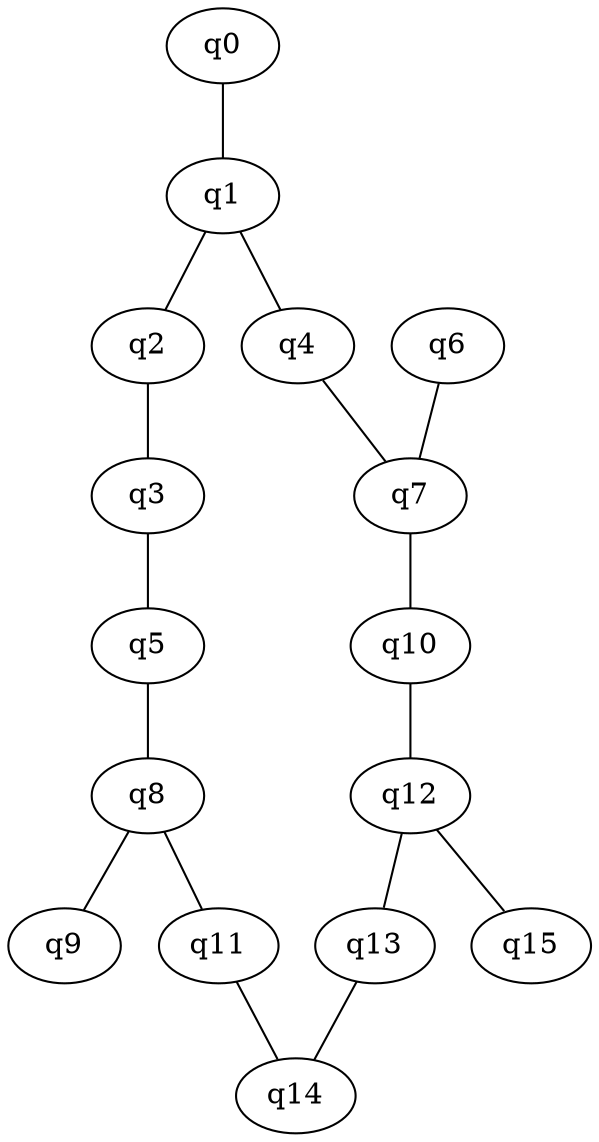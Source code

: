 graph {
q0 -- q1;
q1 -- q2;
q1 -- q4;
q2 -- q3;
q3 -- q5;
q4 -- q7;
q5 -- q8;
q6 -- q7;
q7 -- q10;
q8 -- q9;
q8 -- q11;
q10 -- q12;
q11 -- q14;
q12 -- q13;
q12 -- q15;
q13 -- q14;
}
